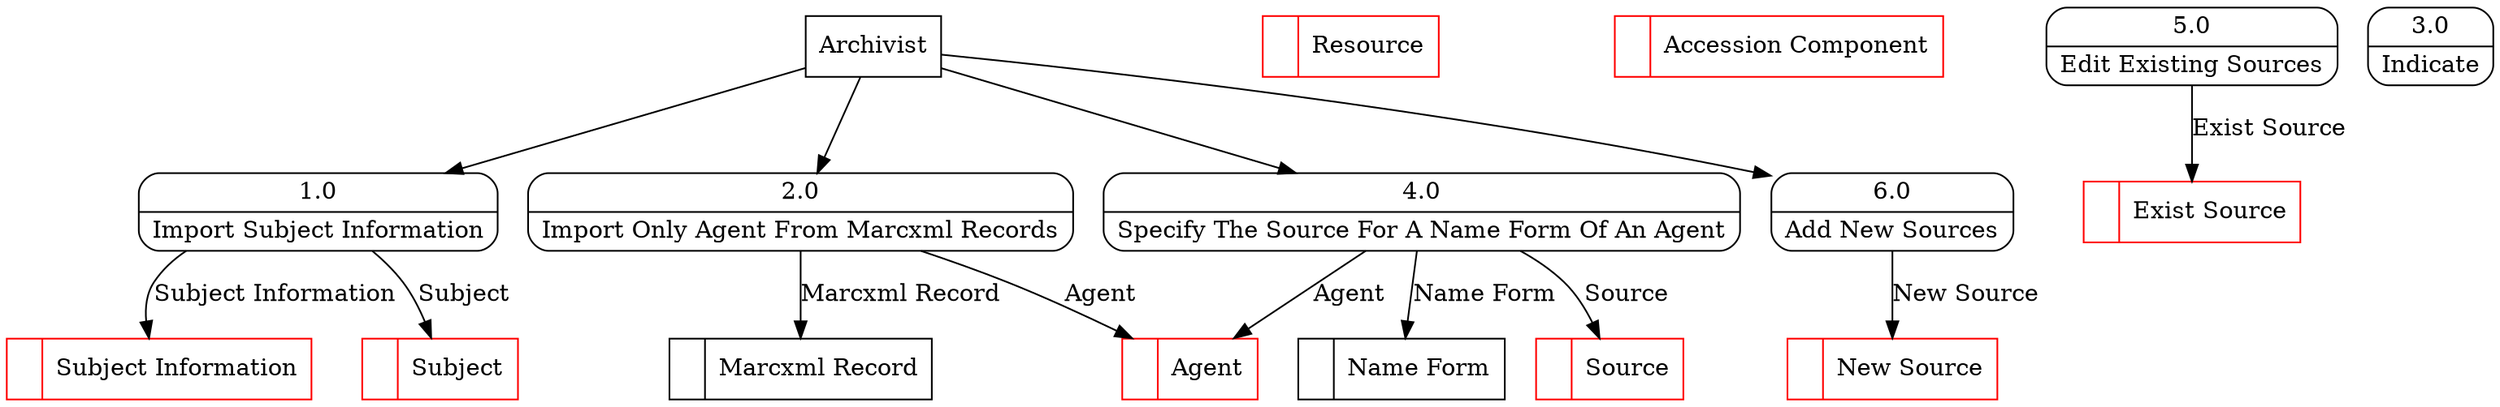 digraph dfd2{ 
node[shape=record]
200 [label="<f0>  |<f1> Subject Information " color=red];
201 [label="<f0>  |<f1> Agent " color=red];
202 [label="<f0>  |<f1> Resource " color=red];
203 [label="<f0>  |<f1> Source " color=red];
204 [label="<f0>  |<f1> Accession Component " color=red];
205 [label="<f0>  |<f1> Subject " color=red];
206 [label="<f0>  |<f1> Name Form " ];
207 [label="<f0>  |<f1> Exist Source " color=red];
208 [label="<f0>  |<f1> New Source " color=red];
209 [label="<f0>  |<f1> Marcxml Record " ];
210 [label="Archivist" shape=box];
211 [label="{<f0> 1.0|<f1> Import Subject Information }" shape=Mrecord];
212 [label="{<f0> 2.0|<f1> Import Only Agent From Marcxml Records }" shape=Mrecord];
213 [label="{<f0> 3.0|<f1> Indicate }" shape=Mrecord];
214 [label="{<f0> 4.0|<f1> Specify The Source For A Name Form Of An Agent }" shape=Mrecord];
215 [label="{<f0> 5.0|<f1> Edit Existing Sources }" shape=Mrecord];
216 [label="{<f0> 6.0|<f1> Add New Sources }" shape=Mrecord];
210 -> 211
210 -> 212
210 -> 214
210 -> 216
211 -> 200 [label="Subject Information"]
212 -> 201 [label="Agent"]
212 -> 209 [label="Marcxml Record"]
214 -> 206 [label="Name Form"]
214 -> 201 [label="Agent"]
214 -> 203 [label="Source"]
215 -> 207 [label="Exist Source"]
216 -> 208 [label="New Source"]
211 -> 205 [label="Subject"]
}